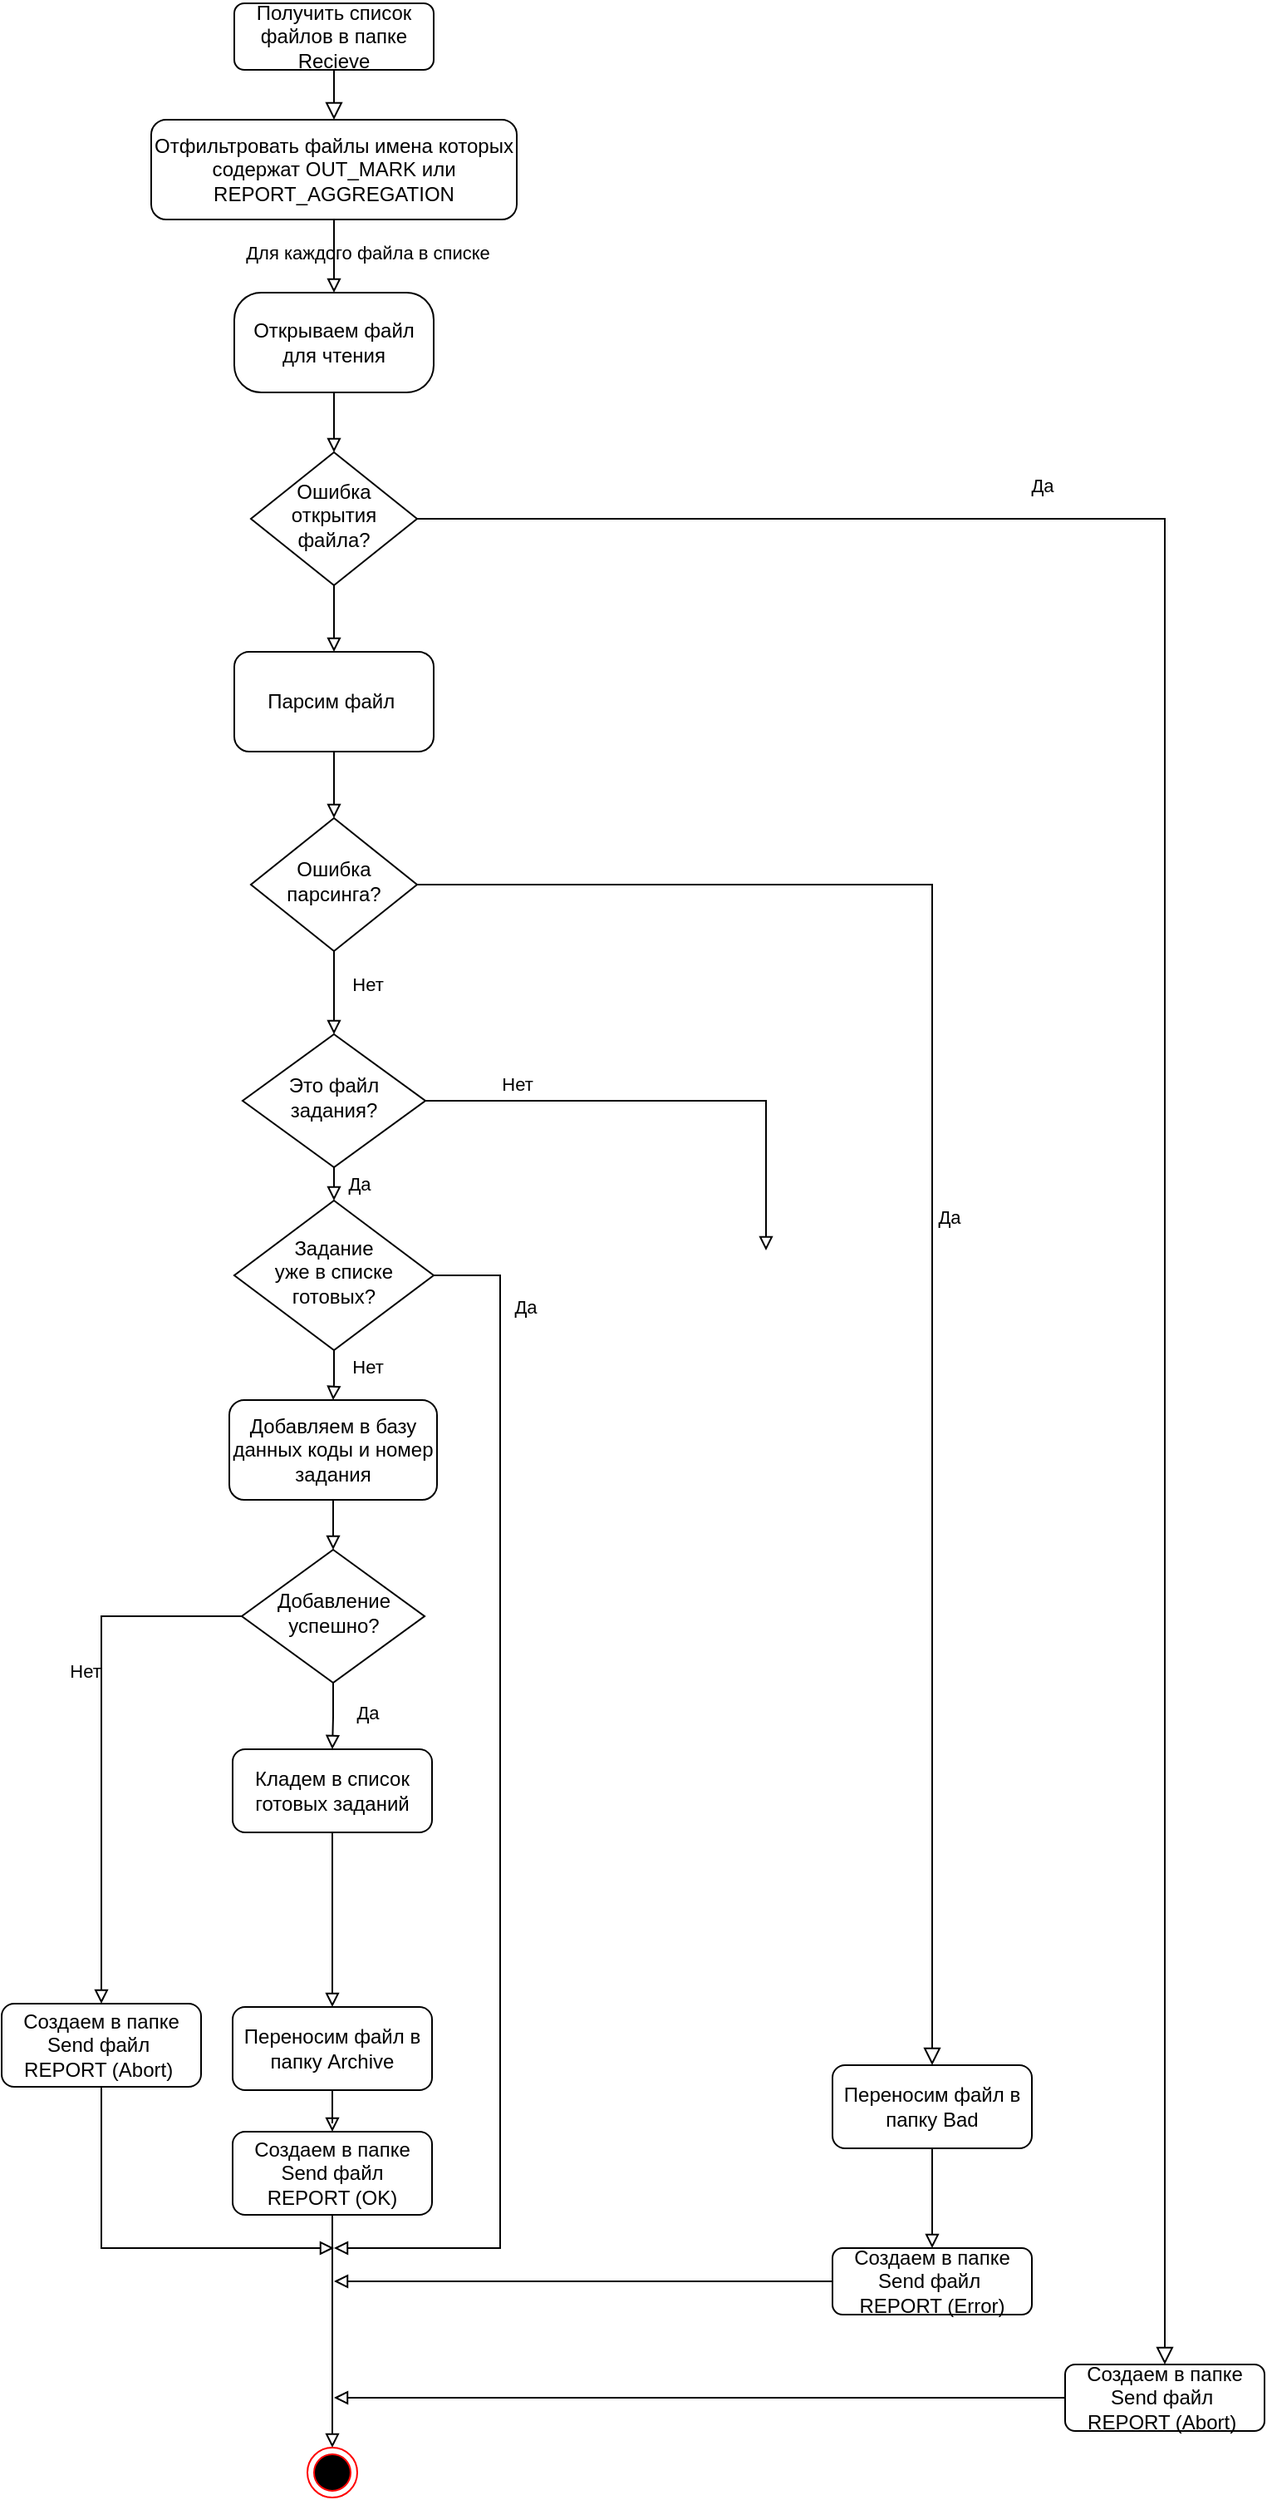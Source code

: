 <mxfile version="14.3.2" type="github">
  <diagram id="C5RBs43oDa-KdzZeNtuy" name="Page-1">
    <mxGraphModel dx="782" dy="469" grid="1" gridSize="10" guides="1" tooltips="1" connect="1" arrows="1" fold="1" page="1" pageScale="1" pageWidth="827" pageHeight="1169" math="0" shadow="0">
      <root>
        <mxCell id="WIyWlLk6GJQsqaUBKTNV-0" />
        <mxCell id="WIyWlLk6GJQsqaUBKTNV-1" parent="WIyWlLk6GJQsqaUBKTNV-0" />
        <mxCell id="WIyWlLk6GJQsqaUBKTNV-2" value="" style="rounded=0;html=1;jettySize=auto;orthogonalLoop=1;fontSize=11;endArrow=block;endFill=0;endSize=8;strokeWidth=1;shadow=0;labelBackgroundColor=none;edgeStyle=orthogonalEdgeStyle;" parent="WIyWlLk6GJQsqaUBKTNV-1" source="WIyWlLk6GJQsqaUBKTNV-3" target="QKM6CVSV-TR_Cu1FrVLs-3" edge="1">
          <mxGeometry relative="1" as="geometry">
            <mxPoint x="220" y="130" as="targetPoint" />
          </mxGeometry>
        </mxCell>
        <mxCell id="WIyWlLk6GJQsqaUBKTNV-3" value="Получить список файлов в папке Recieve" style="rounded=1;whiteSpace=wrap;html=1;fontSize=12;glass=0;strokeWidth=1;shadow=0;" parent="WIyWlLk6GJQsqaUBKTNV-1" vertex="1">
          <mxGeometry x="160" y="10" width="120" height="40" as="geometry" />
        </mxCell>
        <mxCell id="WIyWlLk6GJQsqaUBKTNV-5" value="Да" style="edgeStyle=orthogonalEdgeStyle;rounded=0;html=1;jettySize=auto;orthogonalLoop=1;fontSize=11;endArrow=block;endFill=0;endSize=8;strokeWidth=1;shadow=0;labelBackgroundColor=none;" parent="WIyWlLk6GJQsqaUBKTNV-1" source="WIyWlLk6GJQsqaUBKTNV-6" target="WIyWlLk6GJQsqaUBKTNV-7" edge="1">
          <mxGeometry x="-0.518" y="20" relative="1" as="geometry">
            <mxPoint as="offset" />
            <Array as="points">
              <mxPoint x="720" y="320" />
            </Array>
          </mxGeometry>
        </mxCell>
        <mxCell id="QKM6CVSV-TR_Cu1FrVLs-119" style="edgeStyle=orthogonalEdgeStyle;rounded=0;orthogonalLoop=1;jettySize=auto;html=1;entryX=0.5;entryY=1;entryDx=0;entryDy=0;labelBackgroundColor=none;endArrow=block;endFill=0;" parent="WIyWlLk6GJQsqaUBKTNV-1" source="WIyWlLk6GJQsqaUBKTNV-6" target="QKM6CVSV-TR_Cu1FrVLs-7" edge="1">
          <mxGeometry relative="1" as="geometry" />
        </mxCell>
        <mxCell id="WIyWlLk6GJQsqaUBKTNV-6" value="Ошибка открытия файла?" style="rhombus;whiteSpace=wrap;html=1;shadow=0;fontFamily=Helvetica;fontSize=12;align=center;strokeWidth=1;spacing=6;spacingTop=-4;" parent="WIyWlLk6GJQsqaUBKTNV-1" vertex="1">
          <mxGeometry x="170" y="280" width="100" height="80" as="geometry" />
        </mxCell>
        <mxCell id="U0c7GVj7Dn_UpoN2TWCg-0" style="edgeStyle=orthogonalEdgeStyle;rounded=0;orthogonalLoop=1;jettySize=auto;html=1;endArrow=block;endFill=0;" edge="1" parent="WIyWlLk6GJQsqaUBKTNV-1" source="WIyWlLk6GJQsqaUBKTNV-7">
          <mxGeometry relative="1" as="geometry">
            <mxPoint x="220" y="1450" as="targetPoint" />
            <Array as="points">
              <mxPoint x="220" y="1450" />
            </Array>
          </mxGeometry>
        </mxCell>
        <mxCell id="WIyWlLk6GJQsqaUBKTNV-7" value="Создаем в папке Send файл&amp;nbsp;&lt;br&gt;REPORT (Abort)&amp;nbsp;" style="rounded=1;whiteSpace=wrap;html=1;fontSize=12;glass=0;strokeWidth=1;shadow=0;" parent="WIyWlLk6GJQsqaUBKTNV-1" vertex="1">
          <mxGeometry x="660" y="1430" width="120" height="40" as="geometry" />
        </mxCell>
        <mxCell id="WIyWlLk6GJQsqaUBKTNV-9" value="Да" style="edgeStyle=orthogonalEdgeStyle;rounded=0;html=1;jettySize=auto;orthogonalLoop=1;fontSize=11;endArrow=block;endFill=0;endSize=8;strokeWidth=1;shadow=0;labelBackgroundColor=none;entryX=0.5;entryY=0;entryDx=0;entryDy=0;" parent="WIyWlLk6GJQsqaUBKTNV-1" source="WIyWlLk6GJQsqaUBKTNV-10" target="U0c7GVj7Dn_UpoN2TWCg-2" edge="1">
          <mxGeometry y="10" relative="1" as="geometry">
            <mxPoint as="offset" />
            <Array as="points">
              <mxPoint x="580" y="540" />
            </Array>
            <mxPoint x="560" y="1140" as="targetPoint" />
          </mxGeometry>
        </mxCell>
        <mxCell id="QKM6CVSV-TR_Cu1FrVLs-118" value="Нет" style="edgeStyle=orthogonalEdgeStyle;rounded=0;orthogonalLoop=1;jettySize=auto;html=1;entryX=0.5;entryY=0;entryDx=0;entryDy=0;labelBackgroundColor=none;endArrow=block;endFill=0;" parent="WIyWlLk6GJQsqaUBKTNV-1" source="WIyWlLk6GJQsqaUBKTNV-10" target="QKM6CVSV-TR_Cu1FrVLs-16" edge="1">
          <mxGeometry x="-0.2" y="20" relative="1" as="geometry">
            <mxPoint as="offset" />
          </mxGeometry>
        </mxCell>
        <mxCell id="WIyWlLk6GJQsqaUBKTNV-10" value="Ошибка парсинга?" style="rhombus;whiteSpace=wrap;html=1;shadow=0;fontFamily=Helvetica;fontSize=12;align=center;strokeWidth=1;spacing=6;spacingTop=-4;" parent="WIyWlLk6GJQsqaUBKTNV-1" vertex="1">
          <mxGeometry x="170" y="500" width="100" height="80" as="geometry" />
        </mxCell>
        <mxCell id="QKM6CVSV-TR_Cu1FrVLs-125" style="edgeStyle=orthogonalEdgeStyle;rounded=0;orthogonalLoop=1;jettySize=auto;html=1;labelBackgroundColor=none;endArrow=block;endFill=0;entryX=0.5;entryY=0;entryDx=0;entryDy=0;" parent="WIyWlLk6GJQsqaUBKTNV-1" source="WIyWlLk6GJQsqaUBKTNV-11" target="U0c7GVj7Dn_UpoN2TWCg-4" edge="1">
          <mxGeometry relative="1" as="geometry">
            <mxPoint x="219" y="1150" as="targetPoint" />
          </mxGeometry>
        </mxCell>
        <mxCell id="WIyWlLk6GJQsqaUBKTNV-11" value="Кладем в список готовых заданий" style="rounded=1;whiteSpace=wrap;html=1;fontSize=12;glass=0;strokeWidth=1;shadow=0;" parent="WIyWlLk6GJQsqaUBKTNV-1" vertex="1">
          <mxGeometry x="159" y="1060" width="120" height="50" as="geometry" />
        </mxCell>
        <mxCell id="U0c7GVj7Dn_UpoN2TWCg-1" style="edgeStyle=orthogonalEdgeStyle;rounded=0;orthogonalLoop=1;jettySize=auto;html=1;endArrow=block;endFill=0;" edge="1" parent="WIyWlLk6GJQsqaUBKTNV-1" source="WIyWlLk6GJQsqaUBKTNV-12">
          <mxGeometry relative="1" as="geometry">
            <mxPoint x="220" y="1380" as="targetPoint" />
          </mxGeometry>
        </mxCell>
        <mxCell id="WIyWlLk6GJQsqaUBKTNV-12" value="Создаем в папке Send файл&amp;nbsp;&lt;br&gt;REPORT (Error)" style="rounded=1;whiteSpace=wrap;html=1;fontSize=12;glass=0;strokeWidth=1;shadow=0;" parent="WIyWlLk6GJQsqaUBKTNV-1" vertex="1">
          <mxGeometry x="520" y="1360" width="120" height="40" as="geometry" />
        </mxCell>
        <mxCell id="QKM6CVSV-TR_Cu1FrVLs-13" value="Для каждого файла в списке" style="edgeStyle=orthogonalEdgeStyle;rounded=0;orthogonalLoop=1;jettySize=auto;html=1;exitX=0.5;exitY=1;exitDx=0;exitDy=0;entryX=0.5;entryY=0;entryDx=0;entryDy=0;endArrow=block;endFill=0;labelBackgroundColor=none;" parent="WIyWlLk6GJQsqaUBKTNV-1" source="QKM6CVSV-TR_Cu1FrVLs-3" target="QKM6CVSV-TR_Cu1FrVLs-12" edge="1">
          <mxGeometry x="-0.091" y="20" relative="1" as="geometry">
            <Array as="points">
              <mxPoint x="220" y="150" />
              <mxPoint x="220" y="150" />
            </Array>
            <mxPoint as="offset" />
          </mxGeometry>
        </mxCell>
        <mxCell id="QKM6CVSV-TR_Cu1FrVLs-3" value="Отфильтровать файлы имена которых содержат OUT_MARK или REPORT_AGGREGATION" style="rounded=1;whiteSpace=wrap;html=1;" parent="WIyWlLk6GJQsqaUBKTNV-1" vertex="1">
          <mxGeometry x="110" y="80" width="220" height="60" as="geometry" />
        </mxCell>
        <mxCell id="QKM6CVSV-TR_Cu1FrVLs-120" style="edgeStyle=orthogonalEdgeStyle;rounded=0;orthogonalLoop=1;jettySize=auto;html=1;entryX=0.5;entryY=0;entryDx=0;entryDy=0;labelBackgroundColor=none;endArrow=block;endFill=0;" parent="WIyWlLk6GJQsqaUBKTNV-1" source="QKM6CVSV-TR_Cu1FrVLs-7" target="WIyWlLk6GJQsqaUBKTNV-10" edge="1">
          <mxGeometry relative="1" as="geometry" />
        </mxCell>
        <mxCell id="QKM6CVSV-TR_Cu1FrVLs-7" value="Парсим файл&amp;nbsp;" style="rounded=1;whiteSpace=wrap;html=1;direction=west;" parent="WIyWlLk6GJQsqaUBKTNV-1" vertex="1">
          <mxGeometry x="160" y="400" width="120" height="60" as="geometry" />
        </mxCell>
        <mxCell id="QKM6CVSV-TR_Cu1FrVLs-122" value="" style="edgeStyle=orthogonalEdgeStyle;rounded=0;orthogonalLoop=1;jettySize=auto;html=1;labelBackgroundColor=none;endArrow=block;endFill=0;" parent="WIyWlLk6GJQsqaUBKTNV-1" source="QKM6CVSV-TR_Cu1FrVLs-11" target="QKM6CVSV-TR_Cu1FrVLs-121" edge="1">
          <mxGeometry relative="1" as="geometry" />
        </mxCell>
        <mxCell id="QKM6CVSV-TR_Cu1FrVLs-11" value="Добавляем в базу данных коды и номер&lt;br&gt;задания" style="rounded=1;whiteSpace=wrap;html=1;" parent="WIyWlLk6GJQsqaUBKTNV-1" vertex="1">
          <mxGeometry x="157" y="850" width="125" height="60" as="geometry" />
        </mxCell>
        <mxCell id="QKM6CVSV-TR_Cu1FrVLs-15" value="" style="edgeStyle=orthogonalEdgeStyle;rounded=0;orthogonalLoop=1;jettySize=auto;html=1;labelBackgroundColor=none;endArrow=block;endFill=0;" parent="WIyWlLk6GJQsqaUBKTNV-1" source="QKM6CVSV-TR_Cu1FrVLs-12" target="WIyWlLk6GJQsqaUBKTNV-6" edge="1">
          <mxGeometry relative="1" as="geometry" />
        </mxCell>
        <mxCell id="QKM6CVSV-TR_Cu1FrVLs-12" value="Открываем файл для чтения" style="rounded=1;whiteSpace=wrap;html=1;arcSize=27;" parent="WIyWlLk6GJQsqaUBKTNV-1" vertex="1">
          <mxGeometry x="160" y="184" width="120" height="60" as="geometry" />
        </mxCell>
        <mxCell id="QKM6CVSV-TR_Cu1FrVLs-17" value="Нет" style="edgeStyle=orthogonalEdgeStyle;rounded=0;orthogonalLoop=1;jettySize=auto;html=1;labelBackgroundColor=none;endArrow=block;endFill=0;" parent="WIyWlLk6GJQsqaUBKTNV-1" source="QKM6CVSV-TR_Cu1FrVLs-16" edge="1">
          <mxGeometry x="-0.632" y="10" relative="1" as="geometry">
            <mxPoint x="480" y="760" as="targetPoint" />
            <Array as="points">
              <mxPoint x="480" y="670" />
            </Array>
            <mxPoint as="offset" />
          </mxGeometry>
        </mxCell>
        <mxCell id="QKM6CVSV-TR_Cu1FrVLs-117" value="Да" style="edgeStyle=orthogonalEdgeStyle;rounded=0;orthogonalLoop=1;jettySize=auto;html=1;exitX=0.5;exitY=1;exitDx=0;exitDy=0;entryX=0.5;entryY=0;entryDx=0;entryDy=0;labelBackgroundColor=none;endArrow=block;endFill=0;" parent="WIyWlLk6GJQsqaUBKTNV-1" source="QKM6CVSV-TR_Cu1FrVLs-16" target="QKM6CVSV-TR_Cu1FrVLs-128" edge="1">
          <mxGeometry y="15" relative="1" as="geometry">
            <Array as="points">
              <mxPoint x="220" y="710" />
            </Array>
            <mxPoint as="offset" />
          </mxGeometry>
        </mxCell>
        <mxCell id="QKM6CVSV-TR_Cu1FrVLs-16" value="Это файл задания?" style="rhombus;whiteSpace=wrap;html=1;shadow=0;fontFamily=Helvetica;fontSize=12;align=center;strokeWidth=1;spacing=6;spacingTop=-4;" parent="WIyWlLk6GJQsqaUBKTNV-1" vertex="1">
          <mxGeometry x="165" y="630" width="110" height="80" as="geometry" />
        </mxCell>
        <mxCell id="QKM6CVSV-TR_Cu1FrVLs-123" value="Да" style="edgeStyle=orthogonalEdgeStyle;rounded=0;orthogonalLoop=1;jettySize=auto;html=1;entryX=0.5;entryY=0;entryDx=0;entryDy=0;labelBackgroundColor=none;endArrow=block;endFill=0;" parent="WIyWlLk6GJQsqaUBKTNV-1" source="QKM6CVSV-TR_Cu1FrVLs-121" target="WIyWlLk6GJQsqaUBKTNV-11" edge="1">
          <mxGeometry x="-0.143" y="20" relative="1" as="geometry">
            <mxPoint as="offset" />
          </mxGeometry>
        </mxCell>
        <mxCell id="QKM6CVSV-TR_Cu1FrVLs-132" value="Нет" style="edgeStyle=orthogonalEdgeStyle;rounded=0;orthogonalLoop=1;jettySize=auto;html=1;labelBackgroundColor=none;endArrow=block;endFill=0;entryX=0.5;entryY=0;entryDx=0;entryDy=0;" parent="WIyWlLk6GJQsqaUBKTNV-1" source="QKM6CVSV-TR_Cu1FrVLs-121" target="QKM6CVSV-TR_Cu1FrVLs-133" edge="1">
          <mxGeometry x="-0.26" y="-10" relative="1" as="geometry">
            <mxPoint x="80" y="1050" as="targetPoint" />
            <Array as="points">
              <mxPoint x="80" y="980" />
            </Array>
            <mxPoint as="offset" />
          </mxGeometry>
        </mxCell>
        <mxCell id="QKM6CVSV-TR_Cu1FrVLs-121" value="Добавление&lt;br&gt;успешно?" style="rhombus;whiteSpace=wrap;html=1;shadow=0;fontFamily=Helvetica;fontSize=12;align=center;strokeWidth=1;spacing=6;spacingTop=-4;" parent="WIyWlLk6GJQsqaUBKTNV-1" vertex="1">
          <mxGeometry x="164.5" y="940" width="110" height="80" as="geometry" />
        </mxCell>
        <mxCell id="QKM6CVSV-TR_Cu1FrVLs-127" style="edgeStyle=orthogonalEdgeStyle;rounded=0;orthogonalLoop=1;jettySize=auto;html=1;entryX=0.5;entryY=0;entryDx=0;entryDy=0;labelBackgroundColor=none;endArrow=block;endFill=0;" parent="WIyWlLk6GJQsqaUBKTNV-1" source="QKM6CVSV-TR_Cu1FrVLs-124" target="QKM6CVSV-TR_Cu1FrVLs-126" edge="1">
          <mxGeometry relative="1" as="geometry" />
        </mxCell>
        <mxCell id="QKM6CVSV-TR_Cu1FrVLs-124" value="Создаем в папке Send файл &lt;br&gt;REPORT (OK)" style="rounded=1;whiteSpace=wrap;html=1;fontSize=12;glass=0;strokeWidth=1;shadow=0;" parent="WIyWlLk6GJQsqaUBKTNV-1" vertex="1">
          <mxGeometry x="159" y="1290" width="120" height="50" as="geometry" />
        </mxCell>
        <mxCell id="QKM6CVSV-TR_Cu1FrVLs-126" value="" style="ellipse;html=1;shape=endState;fillColor=#000000;strokeColor=#ff0000;" parent="WIyWlLk6GJQsqaUBKTNV-1" vertex="1">
          <mxGeometry x="204" y="1480" width="30" height="30" as="geometry" />
        </mxCell>
        <mxCell id="QKM6CVSV-TR_Cu1FrVLs-129" value="Нет" style="edgeStyle=orthogonalEdgeStyle;rounded=0;orthogonalLoop=1;jettySize=auto;html=1;labelBackgroundColor=none;endArrow=block;endFill=0;" parent="WIyWlLk6GJQsqaUBKTNV-1" source="QKM6CVSV-TR_Cu1FrVLs-128" target="QKM6CVSV-TR_Cu1FrVLs-11" edge="1">
          <mxGeometry x="-0.344" y="20" relative="1" as="geometry">
            <mxPoint as="offset" />
          </mxGeometry>
        </mxCell>
        <mxCell id="QKM6CVSV-TR_Cu1FrVLs-131" value="Да" style="edgeStyle=orthogonalEdgeStyle;rounded=0;orthogonalLoop=1;jettySize=auto;html=1;labelBackgroundColor=none;endArrow=block;endFill=0;" parent="WIyWlLk6GJQsqaUBKTNV-1" source="QKM6CVSV-TR_Cu1FrVLs-128" edge="1">
          <mxGeometry x="-0.839" y="15" relative="1" as="geometry">
            <mxPoint x="220" y="1360" as="targetPoint" />
            <Array as="points">
              <mxPoint x="320" y="775" />
              <mxPoint x="320" y="1360" />
            </Array>
            <mxPoint as="offset" />
          </mxGeometry>
        </mxCell>
        <mxCell id="QKM6CVSV-TR_Cu1FrVLs-128" value="Задание &lt;br&gt;уже в списке &lt;br&gt;готовых?" style="rhombus;whiteSpace=wrap;html=1;shadow=0;fontFamily=Helvetica;fontSize=12;align=center;strokeWidth=1;spacing=6;spacingTop=-4;" parent="WIyWlLk6GJQsqaUBKTNV-1" vertex="1">
          <mxGeometry x="160" y="730" width="120" height="90" as="geometry" />
        </mxCell>
        <mxCell id="QKM6CVSV-TR_Cu1FrVLs-134" style="edgeStyle=orthogonalEdgeStyle;rounded=0;orthogonalLoop=1;jettySize=auto;html=1;labelBackgroundColor=none;endArrow=block;endFill=0;" parent="WIyWlLk6GJQsqaUBKTNV-1" source="QKM6CVSV-TR_Cu1FrVLs-133" edge="1">
          <mxGeometry relative="1" as="geometry">
            <mxPoint x="220" y="1360" as="targetPoint" />
            <Array as="points">
              <mxPoint x="80" y="1360" />
            </Array>
          </mxGeometry>
        </mxCell>
        <mxCell id="QKM6CVSV-TR_Cu1FrVLs-133" value="Создаем в папке Send файл&amp;nbsp;&lt;br&gt;REPORT (Abort)&amp;nbsp;" style="rounded=1;whiteSpace=wrap;html=1;fontSize=12;glass=0;strokeWidth=1;shadow=0;" parent="WIyWlLk6GJQsqaUBKTNV-1" vertex="1">
          <mxGeometry x="20" y="1213" width="120" height="50" as="geometry" />
        </mxCell>
        <mxCell id="U0c7GVj7Dn_UpoN2TWCg-3" style="edgeStyle=orthogonalEdgeStyle;rounded=0;orthogonalLoop=1;jettySize=auto;html=1;entryX=0.5;entryY=0;entryDx=0;entryDy=0;endArrow=block;endFill=0;" edge="1" parent="WIyWlLk6GJQsqaUBKTNV-1" source="U0c7GVj7Dn_UpoN2TWCg-2" target="WIyWlLk6GJQsqaUBKTNV-12">
          <mxGeometry relative="1" as="geometry" />
        </mxCell>
        <mxCell id="U0c7GVj7Dn_UpoN2TWCg-2" value="Переносим файл в&lt;br&gt;папку Bad" style="rounded=1;whiteSpace=wrap;html=1;fontSize=12;glass=0;strokeWidth=1;shadow=0;" vertex="1" parent="WIyWlLk6GJQsqaUBKTNV-1">
          <mxGeometry x="520" y="1250" width="120" height="50" as="geometry" />
        </mxCell>
        <mxCell id="U0c7GVj7Dn_UpoN2TWCg-6" value="" style="edgeStyle=orthogonalEdgeStyle;rounded=0;orthogonalLoop=1;jettySize=auto;html=1;endArrow=block;endFill=0;" edge="1" parent="WIyWlLk6GJQsqaUBKTNV-1" source="U0c7GVj7Dn_UpoN2TWCg-4" target="QKM6CVSV-TR_Cu1FrVLs-124">
          <mxGeometry relative="1" as="geometry" />
        </mxCell>
        <mxCell id="U0c7GVj7Dn_UpoN2TWCg-4" value="Переносим файл в&lt;br&gt;папку Archive" style="rounded=1;whiteSpace=wrap;html=1;fontSize=12;glass=0;strokeWidth=1;shadow=0;" vertex="1" parent="WIyWlLk6GJQsqaUBKTNV-1">
          <mxGeometry x="159" y="1215" width="120" height="50" as="geometry" />
        </mxCell>
      </root>
    </mxGraphModel>
  </diagram>
</mxfile>
